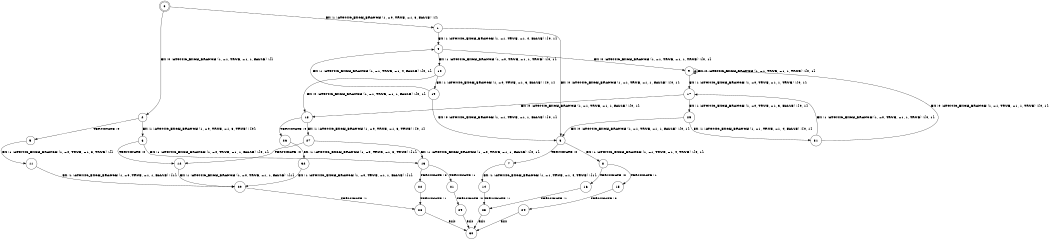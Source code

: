 digraph BCG {
size = "7, 10.5";
center = TRUE;
node [shape = circle];
0 [peripheries = 2];
0 -> 1 [label = "EX !1 !ATOMIC_EXCH_BRANCH (1, +0, TRUE, +1, 3, FALSE) !{}"];
0 -> 2 [label = "EX !0 !ATOMIC_EXCH_BRANCH (1, +1, TRUE, +1, 1, FALSE) !{}"];
1 -> 3 [label = "EX !0 !ATOMIC_EXCH_BRANCH (1, +1, TRUE, +1, 1, FALSE) !{0, 1}"];
1 -> 4 [label = "EX !1 !ATOMIC_EXCH_BRANCH (1, +1, TRUE, +1, 4, FALSE) !{0, 1}"];
2 -> 5 [label = "TERMINATE !0"];
2 -> 6 [label = "EX !1 !ATOMIC_EXCH_BRANCH (1, +0, TRUE, +1, 3, TRUE) !{0}"];
3 -> 7 [label = "TERMINATE !0"];
3 -> 8 [label = "EX !1 !ATOMIC_EXCH_BRANCH (1, +1, TRUE, +1, 4, TRUE) !{0, 1}"];
4 -> 9 [label = "EX !0 !ATOMIC_EXCH_BRANCH (1, +1, TRUE, +1, 1, TRUE) !{0, 1}"];
4 -> 10 [label = "EX !1 !ATOMIC_EXCH_BRANCH (1, +0, TRUE, +1, 1, TRUE) !{0, 1}"];
5 -> 11 [label = "EX !1 !ATOMIC_EXCH_BRANCH (1, +0, TRUE, +1, 3, TRUE) !{}"];
6 -> 12 [label = "TERMINATE !0"];
6 -> 13 [label = "EX !1 !ATOMIC_EXCH_BRANCH (1, +0, TRUE, +1, 1, FALSE) !{0, 1}"];
7 -> 14 [label = "EX !1 !ATOMIC_EXCH_BRANCH (1, +1, TRUE, +1, 4, TRUE) !{1}"];
8 -> 15 [label = "TERMINATE !1"];
8 -> 16 [label = "TERMINATE !0"];
9 -> 17 [label = "EX !1 !ATOMIC_EXCH_BRANCH (1, +0, TRUE, +1, 1, TRUE) !{0, 1}"];
9 -> 9 [label = "EX !0 !ATOMIC_EXCH_BRANCH (1, +1, TRUE, +1, 1, TRUE) !{0, 1}"];
10 -> 18 [label = "EX !0 !ATOMIC_EXCH_BRANCH (1, +1, TRUE, +1, 1, FALSE) !{0, 1}"];
10 -> 19 [label = "EX !1 !ATOMIC_EXCH_BRANCH (1, +0, TRUE, +1, 3, FALSE) !{0, 1}"];
11 -> 20 [label = "EX !1 !ATOMIC_EXCH_BRANCH (1, +0, TRUE, +1, 1, FALSE) !{1}"];
12 -> 20 [label = "EX !1 !ATOMIC_EXCH_BRANCH (1, +0, TRUE, +1, 1, FALSE) !{1}"];
13 -> 21 [label = "TERMINATE !1"];
13 -> 22 [label = "TERMINATE !0"];
14 -> 23 [label = "TERMINATE !1"];
15 -> 24 [label = "TERMINATE !0"];
16 -> 23 [label = "TERMINATE !1"];
17 -> 25 [label = "EX !1 !ATOMIC_EXCH_BRANCH (1, +0, TRUE, +1, 3, FALSE) !{0, 1}"];
17 -> 18 [label = "EX !0 !ATOMIC_EXCH_BRANCH (1, +1, TRUE, +1, 1, FALSE) !{0, 1}"];
18 -> 26 [label = "TERMINATE !0"];
18 -> 27 [label = "EX !1 !ATOMIC_EXCH_BRANCH (1, +0, TRUE, +1, 3, TRUE) !{0, 1}"];
19 -> 3 [label = "EX !0 !ATOMIC_EXCH_BRANCH (1, +1, TRUE, +1, 1, FALSE) !{0, 1}"];
19 -> 4 [label = "EX !1 !ATOMIC_EXCH_BRANCH (1, +1, TRUE, +1, 4, FALSE) !{0, 1}"];
20 -> 28 [label = "TERMINATE !1"];
21 -> 29 [label = "TERMINATE !0"];
22 -> 28 [label = "TERMINATE !1"];
23 -> 30 [label = "exit"];
24 -> 30 [label = "exit"];
25 -> 31 [label = "EX !1 !ATOMIC_EXCH_BRANCH (1, +1, TRUE, +1, 4, FALSE) !{0, 1}"];
25 -> 3 [label = "EX !0 !ATOMIC_EXCH_BRANCH (1, +1, TRUE, +1, 1, FALSE) !{0, 1}"];
26 -> 32 [label = "EX !1 !ATOMIC_EXCH_BRANCH (1, +0, TRUE, +1, 3, TRUE) !{1}"];
27 -> 12 [label = "TERMINATE !0"];
27 -> 13 [label = "EX !1 !ATOMIC_EXCH_BRANCH (1, +0, TRUE, +1, 1, FALSE) !{0, 1}"];
28 -> 30 [label = "exit"];
29 -> 30 [label = "exit"];
31 -> 17 [label = "EX !1 !ATOMIC_EXCH_BRANCH (1, +0, TRUE, +1, 1, TRUE) !{0, 1}"];
31 -> 9 [label = "EX !0 !ATOMIC_EXCH_BRANCH (1, +1, TRUE, +1, 1, TRUE) !{0, 1}"];
32 -> 20 [label = "EX !1 !ATOMIC_EXCH_BRANCH (1, +0, TRUE, +1, 1, FALSE) !{1}"];
}
